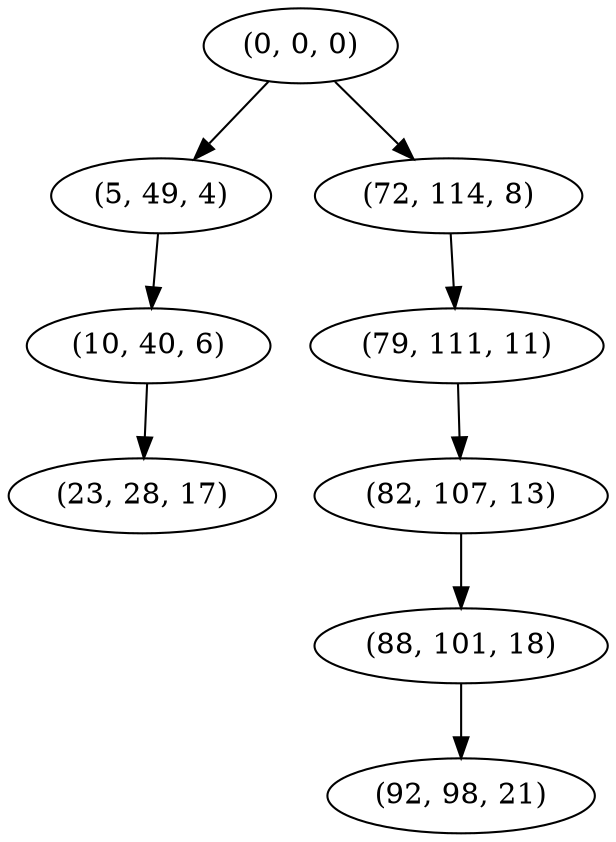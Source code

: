 digraph tree {
    "(0, 0, 0)";
    "(5, 49, 4)";
    "(10, 40, 6)";
    "(23, 28, 17)";
    "(72, 114, 8)";
    "(79, 111, 11)";
    "(82, 107, 13)";
    "(88, 101, 18)";
    "(92, 98, 21)";
    "(0, 0, 0)" -> "(5, 49, 4)";
    "(0, 0, 0)" -> "(72, 114, 8)";
    "(5, 49, 4)" -> "(10, 40, 6)";
    "(10, 40, 6)" -> "(23, 28, 17)";
    "(72, 114, 8)" -> "(79, 111, 11)";
    "(79, 111, 11)" -> "(82, 107, 13)";
    "(82, 107, 13)" -> "(88, 101, 18)";
    "(88, 101, 18)" -> "(92, 98, 21)";
}
